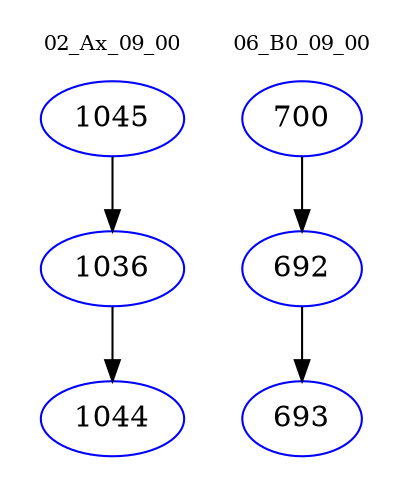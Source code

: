 digraph{
subgraph cluster_0 {
color = white
label = "02_Ax_09_00";
fontsize=10;
T0_1045 [label="1045", color="blue"]
T0_1045 -> T0_1036 [color="black"]
T0_1036 [label="1036", color="blue"]
T0_1036 -> T0_1044 [color="black"]
T0_1044 [label="1044", color="blue"]
}
subgraph cluster_1 {
color = white
label = "06_B0_09_00";
fontsize=10;
T1_700 [label="700", color="blue"]
T1_700 -> T1_692 [color="black"]
T1_692 [label="692", color="blue"]
T1_692 -> T1_693 [color="black"]
T1_693 [label="693", color="blue"]
}
}
